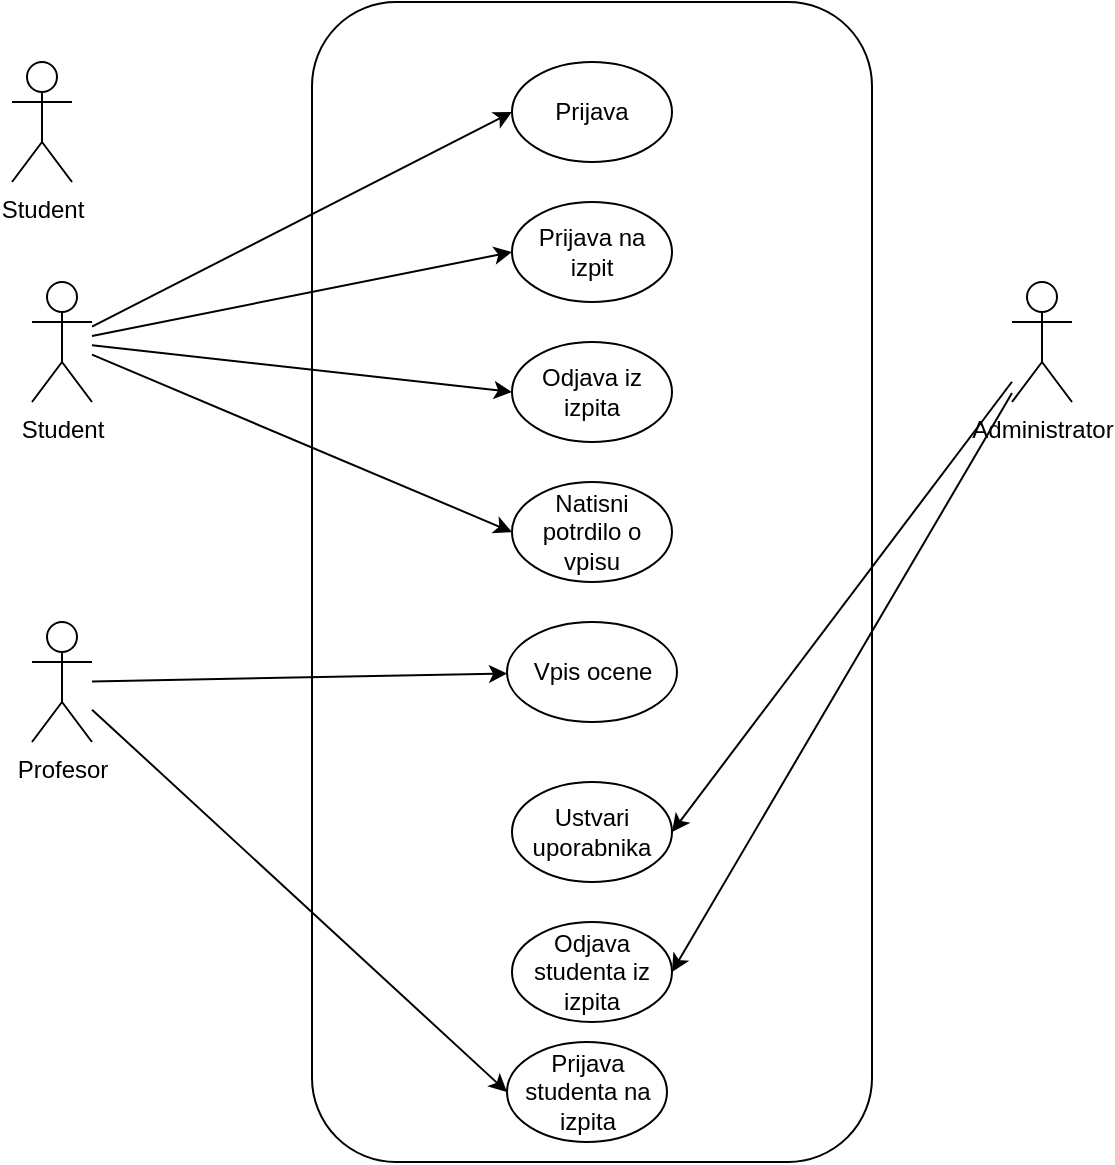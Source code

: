 <mxfile version="26.0.10">
  <diagram name="Page-1" id="Aozuwb6uvYafNXbEJ4sT">
    <mxGraphModel dx="1050" dy="530" grid="1" gridSize="10" guides="1" tooltips="1" connect="1" arrows="1" fold="1" page="1" pageScale="1" pageWidth="827" pageHeight="1169" math="0" shadow="0">
      <root>
        <mxCell id="0" />
        <mxCell id="1" parent="0" />
        <mxCell id="NSqPpkMRs6I5oVzIiCmw-8" value="" style="rounded=1;whiteSpace=wrap;html=1;" parent="1" vertex="1">
          <mxGeometry x="260" y="100" width="280" height="580" as="geometry" />
        </mxCell>
        <mxCell id="NSqPpkMRs6I5oVzIiCmw-16" style="rounded=0;orthogonalLoop=1;jettySize=auto;html=1;entryX=0;entryY=0.5;entryDx=0;entryDy=0;" parent="1" source="NSqPpkMRs6I5oVzIiCmw-1" target="NSqPpkMRs6I5oVzIiCmw-10" edge="1">
          <mxGeometry relative="1" as="geometry" />
        </mxCell>
        <mxCell id="NSqPpkMRs6I5oVzIiCmw-17" style="rounded=0;orthogonalLoop=1;jettySize=auto;html=1;entryX=0;entryY=0.5;entryDx=0;entryDy=0;" parent="1" source="NSqPpkMRs6I5oVzIiCmw-1" target="NSqPpkMRs6I5oVzIiCmw-12" edge="1">
          <mxGeometry relative="1" as="geometry" />
        </mxCell>
        <mxCell id="NSqPpkMRs6I5oVzIiCmw-18" style="rounded=0;orthogonalLoop=1;jettySize=auto;html=1;entryX=0;entryY=0.5;entryDx=0;entryDy=0;" parent="1" source="NSqPpkMRs6I5oVzIiCmw-1" target="NSqPpkMRs6I5oVzIiCmw-13" edge="1">
          <mxGeometry relative="1" as="geometry" />
        </mxCell>
        <mxCell id="NSqPpkMRs6I5oVzIiCmw-19" style="rounded=0;orthogonalLoop=1;jettySize=auto;html=1;entryX=0;entryY=0.5;entryDx=0;entryDy=0;" parent="1" source="NSqPpkMRs6I5oVzIiCmw-1" target="NSqPpkMRs6I5oVzIiCmw-14" edge="1">
          <mxGeometry relative="1" as="geometry" />
        </mxCell>
        <mxCell id="NSqPpkMRs6I5oVzIiCmw-1" value="Student" style="shape=umlActor;verticalLabelPosition=bottom;verticalAlign=top;html=1;outlineConnect=0;" parent="1" vertex="1">
          <mxGeometry x="120" y="240" width="30" height="60" as="geometry" />
        </mxCell>
        <mxCell id="NSqPpkMRs6I5oVzIiCmw-24" style="rounded=0;orthogonalLoop=1;jettySize=auto;html=1;entryX=1;entryY=0.5;entryDx=0;entryDy=0;" parent="1" source="NSqPpkMRs6I5oVzIiCmw-2" target="NSqPpkMRs6I5oVzIiCmw-23" edge="1">
          <mxGeometry relative="1" as="geometry" />
        </mxCell>
        <mxCell id="NSqPpkMRs6I5oVzIiCmw-27" style="rounded=0;orthogonalLoop=1;jettySize=auto;html=1;entryX=1;entryY=0.5;entryDx=0;entryDy=0;" parent="1" source="NSqPpkMRs6I5oVzIiCmw-2" target="NSqPpkMRs6I5oVzIiCmw-26" edge="1">
          <mxGeometry relative="1" as="geometry" />
        </mxCell>
        <mxCell id="NSqPpkMRs6I5oVzIiCmw-2" value="Administrator" style="shape=umlActor;verticalLabelPosition=bottom;verticalAlign=top;html=1;outlineConnect=0;" parent="1" vertex="1">
          <mxGeometry x="610" y="240" width="30" height="60" as="geometry" />
        </mxCell>
        <mxCell id="NSqPpkMRs6I5oVzIiCmw-10" value="Prijava" style="ellipse;whiteSpace=wrap;html=1;" parent="1" vertex="1">
          <mxGeometry x="360" y="130" width="80" height="50" as="geometry" />
        </mxCell>
        <mxCell id="NSqPpkMRs6I5oVzIiCmw-11" value="Vpis ocene" style="ellipse;whiteSpace=wrap;html=1;" parent="1" vertex="1">
          <mxGeometry x="357.5" y="410" width="85" height="50" as="geometry" />
        </mxCell>
        <mxCell id="NSqPpkMRs6I5oVzIiCmw-12" value="Prijava na izpit&lt;span style=&quot;color: rgba(0, 0, 0, 0); font-family: monospace; font-size: 0px; text-align: start; text-wrap-mode: nowrap;&quot;&gt;%3CmxGraphModel%3E%3Croot%3E%3CmxCell%20id%3D%220%22%2F%3E%3CmxCell%20id%3D%221%22%20parent%3D%220%22%2F%3E%3CmxCell%20id%3D%222%22%20value%3D%22Prijava%22%20style%3D%22ellipse%3BwhiteSpace%3Dwrap%3Bhtml%3D1%3B%22%20vertex%3D%221%22%20parent%3D%221%22%3E%3CmxGeometry%20x%3D%22340%22%20y%3D%22190%22%20width%3D%2280%22%20height%3D%2250%22%20as%3D%22geometry%22%2F%3E%3C%2FmxCell%3E%3C%2Froot%3E%3C%2FmxGraphModel%3E&lt;/span&gt;" style="ellipse;whiteSpace=wrap;html=1;" parent="1" vertex="1">
          <mxGeometry x="360" y="200" width="80" height="50" as="geometry" />
        </mxCell>
        <mxCell id="NSqPpkMRs6I5oVzIiCmw-13" value="Odjava iz izpita" style="ellipse;whiteSpace=wrap;html=1;" parent="1" vertex="1">
          <mxGeometry x="360" y="270" width="80" height="50" as="geometry" />
        </mxCell>
        <mxCell id="NSqPpkMRs6I5oVzIiCmw-14" value="Natisni potrdilo o vpisu" style="ellipse;whiteSpace=wrap;html=1;" parent="1" vertex="1">
          <mxGeometry x="360" y="340" width="80" height="50" as="geometry" />
        </mxCell>
        <mxCell id="NSqPpkMRs6I5oVzIiCmw-21" style="rounded=0;orthogonalLoop=1;jettySize=auto;html=1;" parent="1" source="NSqPpkMRs6I5oVzIiCmw-20" target="NSqPpkMRs6I5oVzIiCmw-11" edge="1">
          <mxGeometry relative="1" as="geometry" />
        </mxCell>
        <mxCell id="NSqPpkMRs6I5oVzIiCmw-20" value="Profesor" style="shape=umlActor;verticalLabelPosition=bottom;verticalAlign=top;html=1;outlineConnect=0;" parent="1" vertex="1">
          <mxGeometry x="120" y="410" width="30" height="60" as="geometry" />
        </mxCell>
        <mxCell id="NSqPpkMRs6I5oVzIiCmw-23" value="Ustvari uporabnika" style="ellipse;whiteSpace=wrap;html=1;" parent="1" vertex="1">
          <mxGeometry x="360" y="490" width="80" height="50" as="geometry" />
        </mxCell>
        <mxCell id="NSqPpkMRs6I5oVzIiCmw-26" value="Odjava studenta iz izpita" style="ellipse;whiteSpace=wrap;html=1;" parent="1" vertex="1">
          <mxGeometry x="360" y="560" width="80" height="50" as="geometry" />
        </mxCell>
        <mxCell id="6U-r4KGmrFr2cWU9wmAK-1" value="Prijava studenta na izpita" style="ellipse;whiteSpace=wrap;html=1;" parent="1" vertex="1">
          <mxGeometry x="357.5" y="620" width="80" height="50" as="geometry" />
        </mxCell>
        <mxCell id="rQPQ-AL4CR4X6oPXegfk-10" value="" style="endArrow=classic;html=1;rounded=0;entryX=0;entryY=0.5;entryDx=0;entryDy=0;" parent="1" source="NSqPpkMRs6I5oVzIiCmw-20" target="6U-r4KGmrFr2cWU9wmAK-1" edge="1">
          <mxGeometry width="50" height="50" relative="1" as="geometry">
            <mxPoint x="190" y="550" as="sourcePoint" />
            <mxPoint x="240" y="500" as="targetPoint" />
          </mxGeometry>
        </mxCell>
        <mxCell id="2nT1JVj33h-8Xes3Jwf1-1" value="Student&lt;div&gt;&lt;br&gt;&lt;/div&gt;" style="shape=umlActor;verticalLabelPosition=bottom;verticalAlign=top;html=1;outlineConnect=0;" vertex="1" parent="1">
          <mxGeometry x="110" y="130" width="30" height="60" as="geometry" />
        </mxCell>
      </root>
    </mxGraphModel>
  </diagram>
</mxfile>
